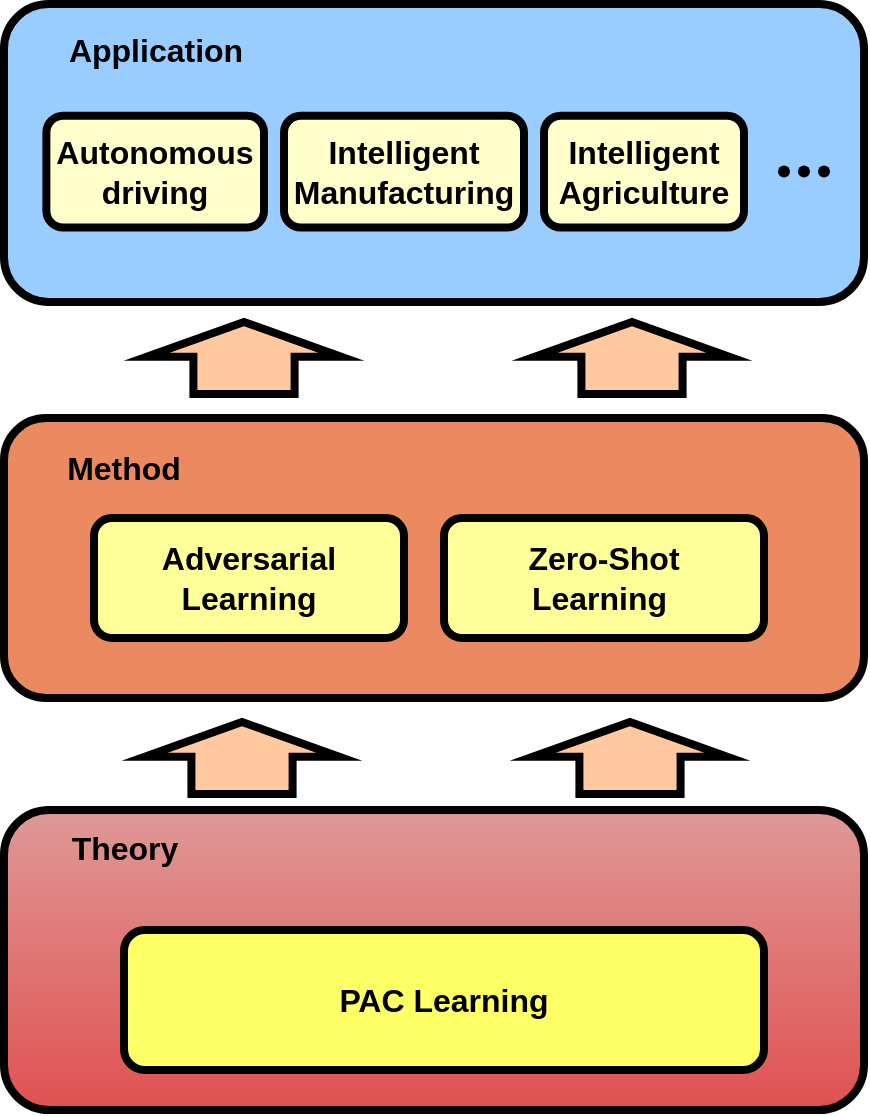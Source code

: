<mxfile version="22.1.4" type="github">
  <diagram name="第 1 页" id="lQTLDWcY_eZ0sKBOPx8D">
    <mxGraphModel dx="608" dy="653" grid="1" gridSize="10" guides="1" tooltips="1" connect="1" arrows="1" fold="1" page="1" pageScale="1" pageWidth="827" pageHeight="1169" math="0" shadow="0">
      <root>
        <mxCell id="0" />
        <mxCell id="1" parent="0" />
        <mxCell id="keLutAsBn4G_uMSqqDpm-13" value="" style="group" parent="1" vertex="1" connectable="0">
          <mxGeometry x="100" y="616" width="430" height="150" as="geometry" />
        </mxCell>
        <mxCell id="keLutAsBn4G_uMSqqDpm-8" value="" style="rounded=1;whiteSpace=wrap;html=1;strokeWidth=4;fillColor=#DE9997;strokeColor=#000000;fillStyle=auto;gradientColor=#E05151;" parent="keLutAsBn4G_uMSqqDpm-13" vertex="1">
          <mxGeometry width="430.0" height="150" as="geometry" />
        </mxCell>
        <mxCell id="Llqqbq-_5VIP15spKIbY-1" value="&lt;b&gt;&lt;font style=&quot;font-size: 16px;&quot;&gt;PAC Learning&lt;/font&gt;&lt;/b&gt;" style="rounded=1;whiteSpace=wrap;html=1;strokeWidth=4;fillColor=#FFFF66;strokeColor=#000000;" parent="keLutAsBn4G_uMSqqDpm-13" vertex="1">
          <mxGeometry x="60" y="60" width="320" height="70" as="geometry" />
        </mxCell>
        <mxCell id="keLutAsBn4G_uMSqqDpm-11" value="Theory" style="text;html=1;strokeColor=none;fillColor=none;align=center;verticalAlign=middle;whiteSpace=wrap;rounded=0;fontStyle=1;fontSize=16;" parent="keLutAsBn4G_uMSqqDpm-13" vertex="1">
          <mxGeometry x="30.001" y="4" width="61.429" height="30" as="geometry" />
        </mxCell>
        <mxCell id="keLutAsBn4G_uMSqqDpm-14" value="" style="group;fillColor=default;" parent="1" vertex="1" connectable="0">
          <mxGeometry x="100" y="213" width="430" height="148.97" as="geometry" />
        </mxCell>
        <mxCell id="Llqqbq-_5VIP15spKIbY-17" value="" style="rounded=1;whiteSpace=wrap;html=1;strokeWidth=4;fillColor=#99CCFF;strokeColor=#000000;" parent="keLutAsBn4G_uMSqqDpm-14" vertex="1">
          <mxGeometry width="430" height="148.97" as="geometry" />
        </mxCell>
        <mxCell id="Llqqbq-_5VIP15spKIbY-12" value="&lt;span style=&quot;font-size: 16px;&quot;&gt;&lt;b&gt;Autonomous&lt;br&gt;driving&lt;br&gt;&lt;/b&gt;&lt;/span&gt;" style="rounded=1;whiteSpace=wrap;html=1;strokeWidth=4;fillColor=#FFFFCC;" parent="keLutAsBn4G_uMSqqDpm-14" vertex="1">
          <mxGeometry x="21.19" y="55.87" width="108.81" height="55.86" as="geometry" />
        </mxCell>
        <mxCell id="Llqqbq-_5VIP15spKIbY-13" value="&lt;b&gt;&lt;font style=&quot;font-size: 16px;&quot;&gt;Intelligent&lt;br&gt;Manufacturing&lt;/font&gt;&lt;/b&gt;" style="rounded=1;whiteSpace=wrap;html=1;strokeWidth=4;fillColor=#FFFFCC;" parent="keLutAsBn4G_uMSqqDpm-14" vertex="1">
          <mxGeometry x="140" y="55.87" width="120" height="55.86" as="geometry" />
        </mxCell>
        <mxCell id="Llqqbq-_5VIP15spKIbY-14" value="&lt;b&gt;&lt;font style=&quot;font-size: 16px;&quot;&gt;Intelligent&lt;br&gt;Agriculture&lt;br&gt;&lt;/font&gt;&lt;/b&gt;" style="rounded=1;whiteSpace=wrap;html=1;strokeWidth=4;fillColor=#FFFFCC;" parent="keLutAsBn4G_uMSqqDpm-14" vertex="1">
          <mxGeometry x="270" y="55.87" width="100" height="55.86" as="geometry" />
        </mxCell>
        <mxCell id="keLutAsBn4G_uMSqqDpm-3" value="Application" style="text;html=1;strokeColor=none;fillColor=none;align=center;verticalAlign=middle;whiteSpace=wrap;rounded=0;fontStyle=1;fontSize=16;" parent="keLutAsBn4G_uMSqqDpm-14" vertex="1">
          <mxGeometry x="45.6" y="9.315" width="60" height="27.931" as="geometry" />
        </mxCell>
        <mxCell id="Llqqbq-_5VIP15spKIbY-20" value="" style="shape=waypoint;sketch=0;fillStyle=solid;size=6;pointerEvents=1;points=[];fillColor=none;resizable=0;rotatable=0;perimeter=centerPerimeter;snapToPoint=1;" parent="keLutAsBn4G_uMSqqDpm-14" vertex="1">
          <mxGeometry x="380.0" y="73.799" width="20" height="20" as="geometry" />
        </mxCell>
        <mxCell id="Llqqbq-_5VIP15spKIbY-21" value="" style="shape=waypoint;sketch=0;fillStyle=solid;size=6;pointerEvents=1;points=[];fillColor=none;resizable=0;rotatable=0;perimeter=centerPerimeter;snapToPoint=1;" parent="keLutAsBn4G_uMSqqDpm-14" vertex="1">
          <mxGeometry x="390.002" y="73.799" width="20" height="20" as="geometry" />
        </mxCell>
        <mxCell id="Llqqbq-_5VIP15spKIbY-22" value="" style="shape=waypoint;sketch=0;fillStyle=solid;size=6;pointerEvents=1;points=[];fillColor=none;resizable=0;rotatable=0;perimeter=centerPerimeter;snapToPoint=1;" parent="keLutAsBn4G_uMSqqDpm-14" vertex="1">
          <mxGeometry x="400.004" y="73.799" width="20" height="20" as="geometry" />
        </mxCell>
        <mxCell id="keLutAsBn4G_uMSqqDpm-22" value="" style="shape=flexArrow;endArrow=classic;html=1;rounded=0;width=47.586;endSize=4.448;strokeWidth=4;endWidth=42.663;fillColor=#FFC89E;" parent="1" edge="1">
          <mxGeometry width="50" height="50" relative="1" as="geometry">
            <mxPoint x="414" y="410" as="sourcePoint" />
            <mxPoint x="414" y="370" as="targetPoint" />
            <Array as="points" />
          </mxGeometry>
        </mxCell>
        <mxCell id="A-J7mT8ViNmfFfjd16ZI-3" value="" style="shape=flexArrow;endArrow=classic;html=1;rounded=0;width=47.586;endSize=4.448;strokeWidth=4;endWidth=42.663;fillColor=#FFC89E;" edge="1" parent="1">
          <mxGeometry width="50" height="50" relative="1" as="geometry">
            <mxPoint x="220" y="410" as="sourcePoint" />
            <mxPoint x="220" y="370" as="targetPoint" />
            <Array as="points" />
          </mxGeometry>
        </mxCell>
        <mxCell id="keLutAsBn4G_uMSqqDpm-1" value="" style="rounded=1;whiteSpace=wrap;html=1;strokeWidth=4;fillColor=#EB8A60;strokeColor=#000000;" parent="1" vertex="1">
          <mxGeometry x="100" y="420" width="430" height="140" as="geometry" />
        </mxCell>
        <mxCell id="Llqqbq-_5VIP15spKIbY-5" value="&lt;span style=&quot;font-size: 16px;&quot;&gt;&lt;b&gt;Zero-Shot&lt;br&gt;Learning&amp;nbsp;&lt;/b&gt;&lt;/span&gt;" style="rounded=1;whiteSpace=wrap;html=1;strokeWidth=4;fillColor=#FFFF99;" parent="1" vertex="1">
          <mxGeometry x="320" y="470" width="160" height="60" as="geometry" />
        </mxCell>
        <mxCell id="Llqqbq-_5VIP15spKIbY-6" value="&lt;span style=&quot;font-size: 16px;&quot;&gt;&lt;b&gt;Adversarial&lt;br&gt;Learning&lt;br&gt;&lt;/b&gt;&lt;/span&gt;" style="rounded=1;whiteSpace=wrap;html=1;strokeWidth=4;fillColor=#FFFF99;" parent="1" vertex="1">
          <mxGeometry x="145" y="470" width="155" height="60" as="geometry" />
        </mxCell>
        <mxCell id="keLutAsBn4G_uMSqqDpm-10" value="Method" style="text;html=1;strokeColor=none;fillColor=none;align=center;verticalAlign=middle;whiteSpace=wrap;rounded=0;fontStyle=1;fontSize=16;" parent="1" vertex="1">
          <mxGeometry x="130" y="430" width="60" height="30" as="geometry" />
        </mxCell>
        <mxCell id="A-J7mT8ViNmfFfjd16ZI-6" value="" style="shape=flexArrow;endArrow=classic;html=1;rounded=0;width=47.586;endSize=4.448;strokeWidth=4;endWidth=42.663;fillColor=#FFC89E;" edge="1" parent="1">
          <mxGeometry width="50" height="50" relative="1" as="geometry">
            <mxPoint x="413" y="610" as="sourcePoint" />
            <mxPoint x="413" y="570" as="targetPoint" />
            <Array as="points" />
          </mxGeometry>
        </mxCell>
        <mxCell id="A-J7mT8ViNmfFfjd16ZI-7" value="" style="shape=flexArrow;endArrow=classic;html=1;rounded=0;width=47.586;endSize=4.448;strokeWidth=4;endWidth=42.663;fillColor=#FFC89E;" edge="1" parent="1">
          <mxGeometry width="50" height="50" relative="1" as="geometry">
            <mxPoint x="219" y="610" as="sourcePoint" />
            <mxPoint x="219" y="570" as="targetPoint" />
            <Array as="points" />
          </mxGeometry>
        </mxCell>
      </root>
    </mxGraphModel>
  </diagram>
</mxfile>
